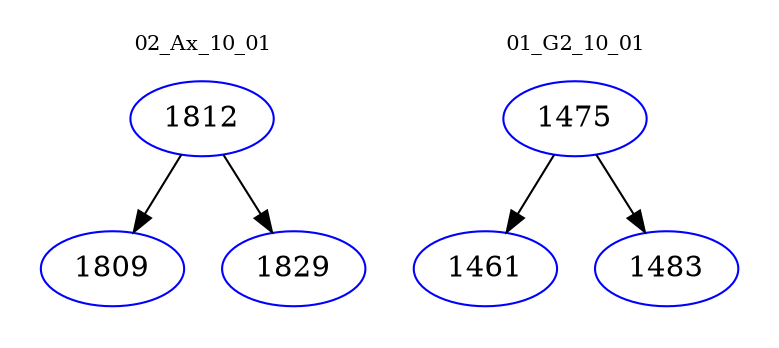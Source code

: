 digraph{
subgraph cluster_0 {
color = white
label = "02_Ax_10_01";
fontsize=10;
T0_1812 [label="1812", color="blue"]
T0_1812 -> T0_1809 [color="black"]
T0_1809 [label="1809", color="blue"]
T0_1812 -> T0_1829 [color="black"]
T0_1829 [label="1829", color="blue"]
}
subgraph cluster_1 {
color = white
label = "01_G2_10_01";
fontsize=10;
T1_1475 [label="1475", color="blue"]
T1_1475 -> T1_1461 [color="black"]
T1_1461 [label="1461", color="blue"]
T1_1475 -> T1_1483 [color="black"]
T1_1483 [label="1483", color="blue"]
}
}
